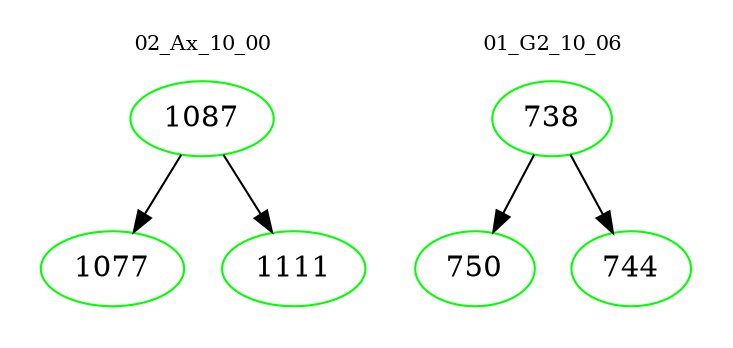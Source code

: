 digraph{
subgraph cluster_0 {
color = white
label = "02_Ax_10_00";
fontsize=10;
T0_1087 [label="1087", color="green"]
T0_1087 -> T0_1077 [color="black"]
T0_1077 [label="1077", color="green"]
T0_1087 -> T0_1111 [color="black"]
T0_1111 [label="1111", color="green"]
}
subgraph cluster_1 {
color = white
label = "01_G2_10_06";
fontsize=10;
T1_738 [label="738", color="green"]
T1_738 -> T1_750 [color="black"]
T1_750 [label="750", color="green"]
T1_738 -> T1_744 [color="black"]
T1_744 [label="744", color="green"]
}
}
